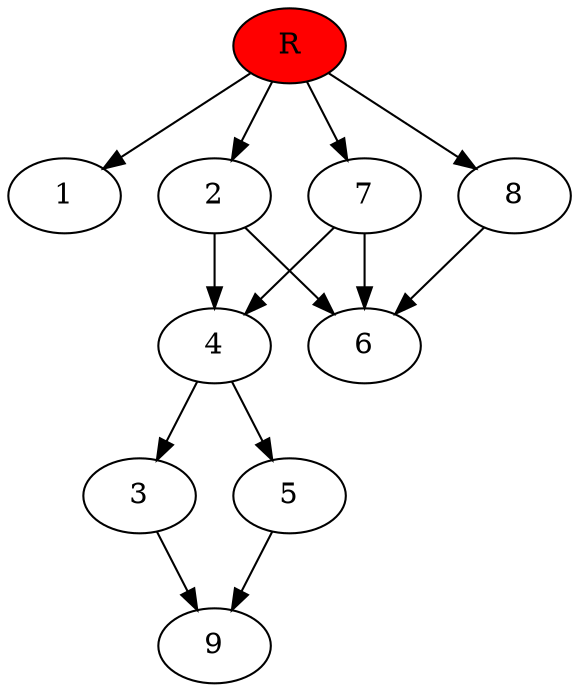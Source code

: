 digraph prb47631 {
	1
	2
	3
	4
	5
	6
	7
	8
	R [fillcolor="#ff0000" style=filled]
	2 -> 4
	2 -> 6
	3 -> 9
	4 -> 3
	4 -> 5
	5 -> 9
	7 -> 4
	7 -> 6
	8 -> 6
	R -> 1
	R -> 2
	R -> 7
	R -> 8
}
